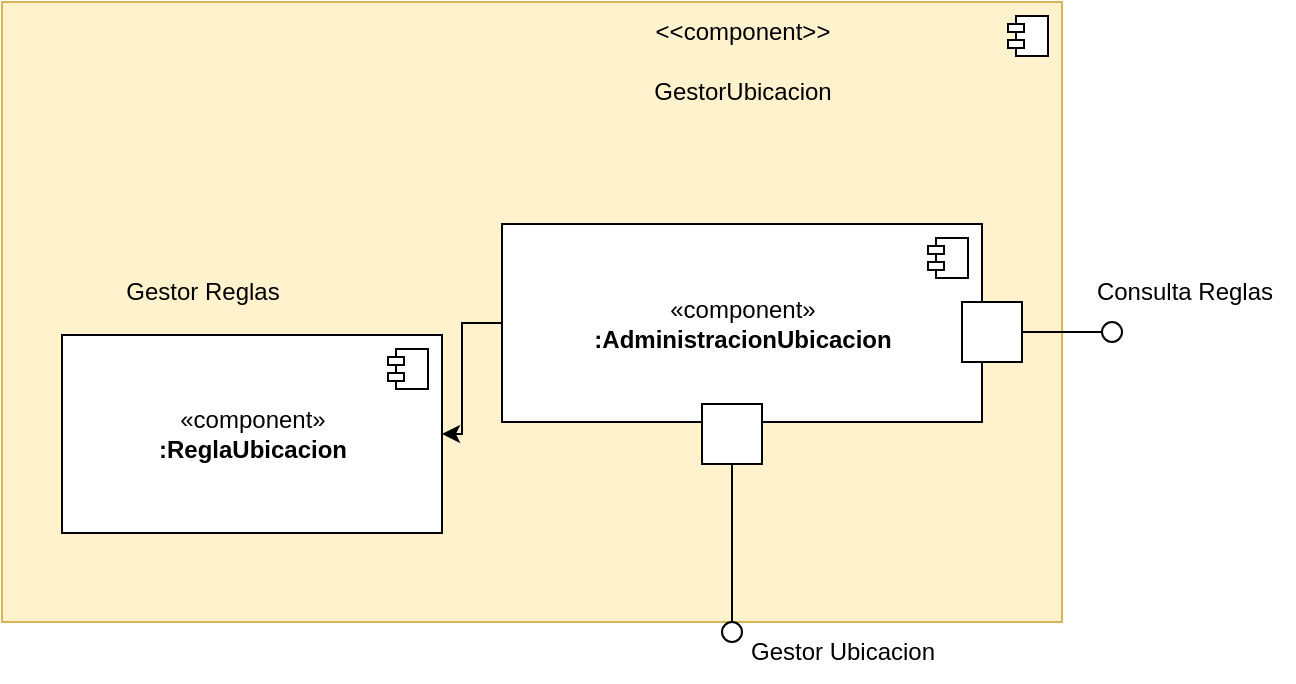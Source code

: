 <mxfile version="20.2.8" type="github">
  <diagram id="H2ssWn8BnHPqTmGb6e0n" name="Página-1">
    <mxGraphModel dx="1252" dy="564" grid="1" gridSize="10" guides="1" tooltips="1" connect="1" arrows="1" fold="1" page="1" pageScale="1" pageWidth="827" pageHeight="1169" math="0" shadow="0">
      <root>
        <mxCell id="0" />
        <mxCell id="1" parent="0" />
        <mxCell id="fPPv9XgHUiOGnw6XsnZO-1" value="" style="html=1;dropTarget=0;fillColor=#fff2cc;strokeColor=#d6b656;" vertex="1" parent="1">
          <mxGeometry x="650" y="340" width="530" height="310" as="geometry" />
        </mxCell>
        <mxCell id="fPPv9XgHUiOGnw6XsnZO-2" value="" style="shape=module;jettyWidth=8;jettyHeight=4;" vertex="1" parent="fPPv9XgHUiOGnw6XsnZO-1">
          <mxGeometry x="1" width="20" height="20" relative="1" as="geometry">
            <mxPoint x="-27" y="7" as="offset" />
          </mxGeometry>
        </mxCell>
        <mxCell id="fPPv9XgHUiOGnw6XsnZO-3" style="edgeStyle=orthogonalEdgeStyle;rounded=0;orthogonalLoop=1;jettySize=auto;html=1;fillColor=#FF3333;" edge="1" parent="1" source="fPPv9XgHUiOGnw6XsnZO-4" target="fPPv9XgHUiOGnw6XsnZO-17">
          <mxGeometry relative="1" as="geometry" />
        </mxCell>
        <mxCell id="fPPv9XgHUiOGnw6XsnZO-4" value="«component»&lt;br&gt;&lt;b&gt;:AdministracionUbicacion&lt;br&gt;&lt;/b&gt;" style="html=1;dropTarget=0;" vertex="1" parent="1">
          <mxGeometry x="900" y="451" width="240" height="99" as="geometry" />
        </mxCell>
        <mxCell id="fPPv9XgHUiOGnw6XsnZO-5" value="" style="shape=module;jettyWidth=8;jettyHeight=4;" vertex="1" parent="fPPv9XgHUiOGnw6XsnZO-4">
          <mxGeometry x="1" width="20" height="20" relative="1" as="geometry">
            <mxPoint x="-27" y="7" as="offset" />
          </mxGeometry>
        </mxCell>
        <mxCell id="fPPv9XgHUiOGnw6XsnZO-6" value="" style="html=1;rounded=0;" vertex="1" parent="1">
          <mxGeometry x="1130" y="490" width="30" height="30" as="geometry" />
        </mxCell>
        <mxCell id="fPPv9XgHUiOGnw6XsnZO-7" value="" style="html=1;rounded=0;" vertex="1" parent="1">
          <mxGeometry x="1000" y="541" width="30" height="30" as="geometry" />
        </mxCell>
        <mxCell id="fPPv9XgHUiOGnw6XsnZO-8" value="" style="rounded=0;orthogonalLoop=1;jettySize=auto;html=1;endArrow=none;endFill=0;sketch=0;targetPerimeterSpacing=0;fillColor=#FF3333;startArrow=none;entryX=1;entryY=0.5;entryDx=0;entryDy=0;" edge="1" parent="1" source="fPPv9XgHUiOGnw6XsnZO-14" target="fPPv9XgHUiOGnw6XsnZO-6">
          <mxGeometry relative="1" as="geometry">
            <mxPoint x="1430" y="505" as="sourcePoint" />
            <mxPoint x="1400" y="505" as="targetPoint" />
          </mxGeometry>
        </mxCell>
        <mxCell id="fPPv9XgHUiOGnw6XsnZO-9" value="&amp;lt;&amp;lt;component&amp;gt;&amp;gt;" style="text;html=1;align=center;verticalAlign=middle;resizable=0;points=[];autosize=1;strokeColor=none;fillColor=none;" vertex="1" parent="1">
          <mxGeometry x="965" y="340" width="110" height="30" as="geometry" />
        </mxCell>
        <mxCell id="fPPv9XgHUiOGnw6XsnZO-10" value="GestorUbicacion" style="text;html=1;align=center;verticalAlign=middle;resizable=0;points=[];autosize=1;strokeColor=none;fillColor=none;" vertex="1" parent="1">
          <mxGeometry x="965" y="370" width="110" height="30" as="geometry" />
        </mxCell>
        <mxCell id="fPPv9XgHUiOGnw6XsnZO-12" value="" style="rounded=0;orthogonalLoop=1;jettySize=auto;html=1;endArrow=none;endFill=0;sketch=0;targetPerimeterSpacing=0;fillColor=#FF3333;exitX=0.5;exitY=1;exitDx=0;exitDy=0;startArrow=none;" edge="1" parent="1" source="fPPv9XgHUiOGnw6XsnZO-11">
          <mxGeometry relative="1" as="geometry">
            <mxPoint x="1005" y="800" as="sourcePoint" />
            <mxPoint x="1015" y="660" as="targetPoint" />
          </mxGeometry>
        </mxCell>
        <mxCell id="fPPv9XgHUiOGnw6XsnZO-13" value="Consulta Reglas" style="text;html=1;align=center;verticalAlign=middle;resizable=0;points=[];autosize=1;strokeColor=none;fillColor=none;" vertex="1" parent="1">
          <mxGeometry x="1186" y="470" width="110" height="30" as="geometry" />
        </mxCell>
        <mxCell id="fPPv9XgHUiOGnw6XsnZO-14" value="" style="ellipse;whiteSpace=wrap;html=1;align=center;aspect=fixed;resizable=0;points=[];outlineConnect=0;sketch=0;" vertex="1" parent="1">
          <mxGeometry x="1200" y="500" width="10" height="10" as="geometry" />
        </mxCell>
        <mxCell id="fPPv9XgHUiOGnw6XsnZO-16" value="Gestor Ubicacion" style="text;html=1;align=center;verticalAlign=middle;resizable=0;points=[];autosize=1;strokeColor=none;fillColor=none;" vertex="1" parent="1">
          <mxGeometry x="1010" y="650" width="120" height="30" as="geometry" />
        </mxCell>
        <mxCell id="fPPv9XgHUiOGnw6XsnZO-17" value="«component»&lt;br&gt;&lt;b&gt;:ReglaUbicacion&lt;br&gt;&lt;/b&gt;" style="html=1;dropTarget=0;" vertex="1" parent="1">
          <mxGeometry x="680" y="506.5" width="190" height="99" as="geometry" />
        </mxCell>
        <mxCell id="fPPv9XgHUiOGnw6XsnZO-18" value="" style="shape=module;jettyWidth=8;jettyHeight=4;" vertex="1" parent="fPPv9XgHUiOGnw6XsnZO-17">
          <mxGeometry x="1" width="20" height="20" relative="1" as="geometry">
            <mxPoint x="-27" y="7" as="offset" />
          </mxGeometry>
        </mxCell>
        <mxCell id="fPPv9XgHUiOGnw6XsnZO-19" value="Gestor Reglas" style="text;html=1;align=center;verticalAlign=middle;resizable=0;points=[];autosize=1;strokeColor=none;fillColor=none;" vertex="1" parent="1">
          <mxGeometry x="700" y="470" width="100" height="30" as="geometry" />
        </mxCell>
        <mxCell id="fPPv9XgHUiOGnw6XsnZO-11" value="" style="ellipse;whiteSpace=wrap;html=1;align=center;aspect=fixed;resizable=0;points=[];outlineConnect=0;sketch=0;" vertex="1" parent="1">
          <mxGeometry x="1010" y="650" width="10" height="10" as="geometry" />
        </mxCell>
        <mxCell id="fPPv9XgHUiOGnw6XsnZO-20" value="" style="rounded=0;orthogonalLoop=1;jettySize=auto;html=1;endArrow=none;endFill=0;sketch=0;sourcePerimeterSpacing=0;fillColor=#FF3333;exitX=0.5;exitY=1;exitDx=0;exitDy=0;" edge="1" parent="1" source="fPPv9XgHUiOGnw6XsnZO-7" target="fPPv9XgHUiOGnw6XsnZO-11">
          <mxGeometry relative="1" as="geometry">
            <mxPoint x="1015" y="571" as="sourcePoint" />
            <mxPoint x="1015" y="660" as="targetPoint" />
          </mxGeometry>
        </mxCell>
      </root>
    </mxGraphModel>
  </diagram>
</mxfile>

